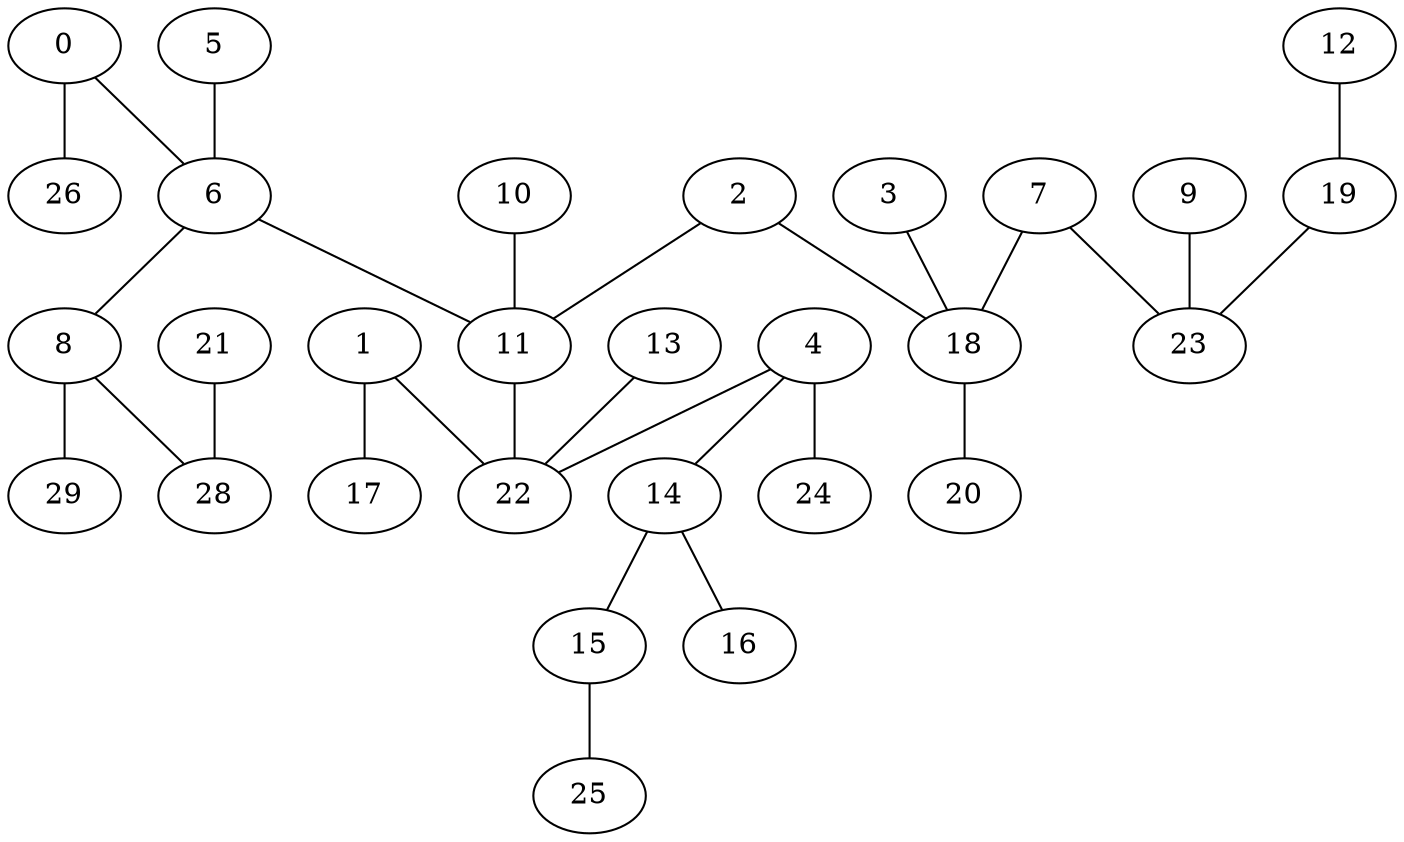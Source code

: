 graph {
  0;
  1;
  2;
  3;
  4;
  5;
  6;
  7;
  8;
  9;
  10;
  11;
  12;
  13;
  14;
  15;
  16;
  17;
  18;
  19;
  20;
  21;
  22;
  23;
  24;
  25;
  26;
  28;
  29;
  0 -- 6;
  0 -- 26;
  1 -- 17;
  1 -- 22;
  2 -- 18;
  2 -- 11;
  3 -- 18;
  4 -- 22;
  4 -- 24;
  4 -- 14;
  5 -- 6;
  6 -- 8;
  6 -- 11;
  7 -- 18;
  7 -- 23;
  8 -- 28;
  8 -- 29;
  9 -- 23;
  10 -- 11;
  11 -- 22;
  12 -- 19;
  13 -- 22;
  14 -- 16;
  14 -- 15;
  15 -- 25;
  18 -- 20;
  19 -- 23;
  21 -- 28;
}